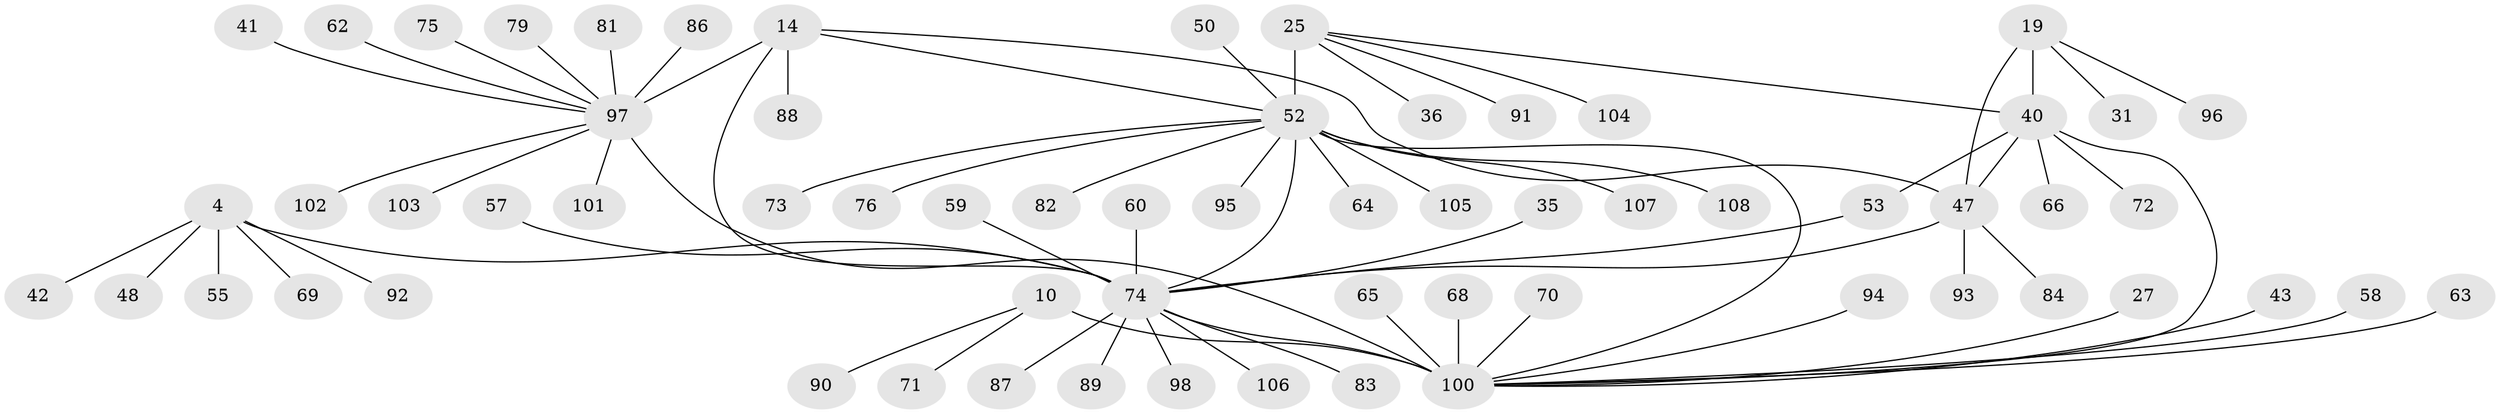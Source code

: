 // original degree distribution, {7: 0.037037037037037035, 11: 0.009259259259259259, 9: 0.018518518518518517, 6: 0.027777777777777776, 10: 0.027777777777777776, 5: 0.046296296296296294, 8: 0.05555555555555555, 13: 0.009259259259259259, 1: 0.5740740740740741, 2: 0.18518518518518517, 3: 0.009259259259259259}
// Generated by graph-tools (version 1.1) at 2025/57/03/04/25 21:57:38]
// undirected, 64 vertices, 71 edges
graph export_dot {
graph [start="1"]
  node [color=gray90,style=filled];
  4 [super="+1"];
  10 [super="+6"];
  14 [super="+12"];
  19 [super="+18"];
  25 [super="+22"];
  27;
  31;
  35;
  36;
  40 [super="+20"];
  41;
  42;
  43;
  47 [super="+17"];
  48;
  50;
  52 [super="+24+26+28+34+38+44+46"];
  53;
  55;
  57 [super="+51"];
  58;
  59;
  60 [super="+56"];
  62;
  63 [super="+37"];
  64;
  65;
  66;
  68;
  69;
  70;
  71;
  72;
  73;
  74 [super="+39+5+29"];
  75;
  76;
  79;
  81;
  82 [super="+77"];
  83 [super="+45"];
  84;
  86;
  87 [super="+61"];
  88;
  89 [super="+49"];
  90 [super="+80"];
  91;
  92;
  93 [super="+54"];
  94;
  95;
  96 [super="+67+78"];
  97 [super="+15"];
  98;
  100 [super="+9"];
  101;
  102 [super="+85"];
  103 [super="+32"];
  104;
  105 [super="+99"];
  106;
  107;
  108 [super="+33"];
  4 -- 48;
  4 -- 92;
  4 -- 69;
  4 -- 55;
  4 -- 42;
  4 -- 74 [weight=6];
  10 -- 71;
  10 -- 90;
  10 -- 100 [weight=6];
  14 -- 52 [weight=2];
  14 -- 88;
  14 -- 47;
  14 -- 74;
  14 -- 97 [weight=6];
  19 -- 31;
  19 -- 96;
  19 -- 47 [weight=2];
  19 -- 40 [weight=4];
  25 -- 104;
  25 -- 36;
  25 -- 91;
  25 -- 52 [weight=6];
  25 -- 40;
  27 -- 100;
  35 -- 74;
  40 -- 100 [weight=2];
  40 -- 66;
  40 -- 72;
  40 -- 47 [weight=2];
  40 -- 53;
  41 -- 97;
  43 -- 100;
  47 -- 84;
  47 -- 93;
  47 -- 74 [weight=2];
  50 -- 52;
  52 -- 64;
  52 -- 73;
  52 -- 76;
  52 -- 82;
  52 -- 95;
  52 -- 105;
  52 -- 107;
  52 -- 108;
  52 -- 100;
  52 -- 74;
  53 -- 74;
  57 -- 74;
  58 -- 100;
  59 -- 74;
  60 -- 74;
  62 -- 97;
  63 -- 100;
  65 -- 100;
  68 -- 100;
  70 -- 100;
  74 -- 83;
  74 -- 87;
  74 -- 89;
  74 -- 98;
  74 -- 100 [weight=2];
  74 -- 106;
  75 -- 97;
  79 -- 97;
  81 -- 97;
  86 -- 97;
  94 -- 100;
  97 -- 100;
  97 -- 101;
  97 -- 102;
  97 -- 103;
}
